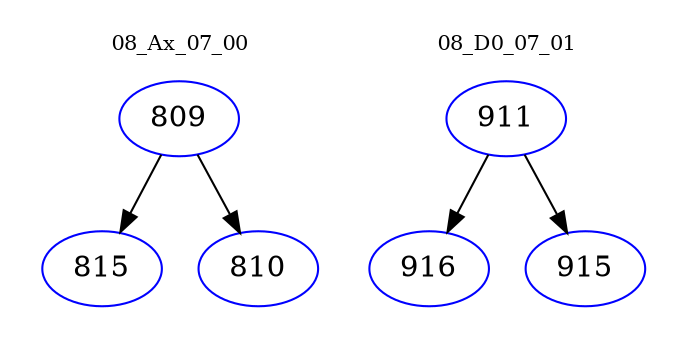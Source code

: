 digraph{
subgraph cluster_0 {
color = white
label = "08_Ax_07_00";
fontsize=10;
T0_809 [label="809", color="blue"]
T0_809 -> T0_815 [color="black"]
T0_815 [label="815", color="blue"]
T0_809 -> T0_810 [color="black"]
T0_810 [label="810", color="blue"]
}
subgraph cluster_1 {
color = white
label = "08_D0_07_01";
fontsize=10;
T1_911 [label="911", color="blue"]
T1_911 -> T1_916 [color="black"]
T1_916 [label="916", color="blue"]
T1_911 -> T1_915 [color="black"]
T1_915 [label="915", color="blue"]
}
}
